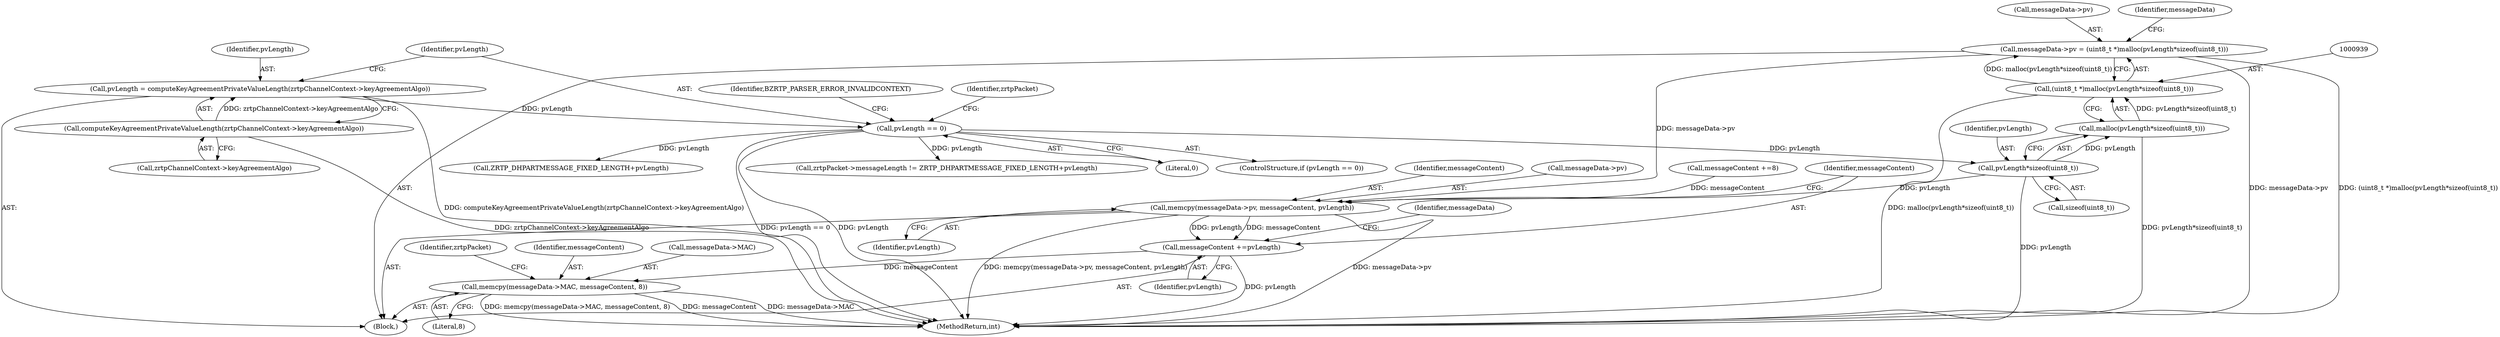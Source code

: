 digraph "0_bzrtp_bbb1e6e2f467ee4bd7b9a8c800e4f07343d7d99b@pointer" {
"1000934" [label="(Call,messageData->pv = (uint8_t *)malloc(pvLength*sizeof(uint8_t)))"];
"1000938" [label="(Call,(uint8_t *)malloc(pvLength*sizeof(uint8_t)))"];
"1000940" [label="(Call,malloc(pvLength*sizeof(uint8_t)))"];
"1000941" [label="(Call,pvLength*sizeof(uint8_t))"];
"1000910" [label="(Call,pvLength == 0)"];
"1000903" [label="(Call,pvLength = computeKeyAgreementPrivateValueLength(zrtpChannelContext->keyAgreementAlgo))"];
"1000905" [label="(Call,computeKeyAgreementPrivateValueLength(zrtpChannelContext->keyAgreementAlgo))"];
"1001252" [label="(Call,memcpy(messageData->pv, messageContent, pvLength))"];
"1001258" [label="(Call,messageContent +=pvLength)"];
"1001261" [label="(Call,memcpy(messageData->MAC, messageContent, 8))"];
"1001253" [label="(Call,messageData->pv)"];
"1000904" [label="(Identifier,pvLength)"];
"1001259" [label="(Identifier,messageContent)"];
"1001252" [label="(Call,memcpy(messageData->pv, messageContent, pvLength))"];
"1001261" [label="(Call,memcpy(messageData->MAC, messageContent, 8))"];
"1001258" [label="(Call,messageContent +=pvLength)"];
"1001249" [label="(Call,messageContent +=8)"];
"1000941" [label="(Call,pvLength*sizeof(uint8_t))"];
"1001262" [label="(Call,messageData->MAC)"];
"1000915" [label="(Identifier,BZRTP_PARSER_ERROR_INVALIDCONTEXT)"];
"1000905" [label="(Call,computeKeyAgreementPrivateValueLength(zrtpChannelContext->keyAgreementAlgo))"];
"1000919" [label="(Identifier,zrtpPacket)"];
"1000921" [label="(Call,ZRTP_DHPARTMESSAGE_FIXED_LENGTH+pvLength)"];
"1000910" [label="(Call,pvLength == 0)"];
"1000943" [label="(Call,sizeof(uint8_t))"];
"1000935" [label="(Call,messageData->pv)"];
"1000940" [label="(Call,malloc(pvLength*sizeof(uint8_t)))"];
"1000938" [label="(Call,(uint8_t *)malloc(pvLength*sizeof(uint8_t)))"];
"1000911" [label="(Identifier,pvLength)"];
"1000947" [label="(Identifier,messageData)"];
"1000917" [label="(Call,zrtpPacket->messageLength != ZRTP_DHPARTMESSAGE_FIXED_LENGTH+pvLength)"];
"1001269" [label="(Identifier,zrtpPacket)"];
"1000934" [label="(Call,messageData->pv = (uint8_t *)malloc(pvLength*sizeof(uint8_t)))"];
"1001265" [label="(Identifier,messageContent)"];
"1001257" [label="(Identifier,pvLength)"];
"1000900" [label="(Block,)"];
"1000909" [label="(ControlStructure,if (pvLength == 0))"];
"1001260" [label="(Identifier,pvLength)"];
"1000906" [label="(Call,zrtpChannelContext->keyAgreementAlgo)"];
"1001256" [label="(Identifier,messageContent)"];
"1000903" [label="(Call,pvLength = computeKeyAgreementPrivateValueLength(zrtpChannelContext->keyAgreementAlgo))"];
"1001263" [label="(Identifier,messageData)"];
"1000942" [label="(Identifier,pvLength)"];
"1001266" [label="(Literal,8)"];
"1001966" [label="(MethodReturn,int)"];
"1000912" [label="(Literal,0)"];
"1000934" -> "1000900"  [label="AST: "];
"1000934" -> "1000938"  [label="CFG: "];
"1000935" -> "1000934"  [label="AST: "];
"1000938" -> "1000934"  [label="AST: "];
"1000947" -> "1000934"  [label="CFG: "];
"1000934" -> "1001966"  [label="DDG: messageData->pv"];
"1000934" -> "1001966"  [label="DDG: (uint8_t *)malloc(pvLength*sizeof(uint8_t))"];
"1000938" -> "1000934"  [label="DDG: malloc(pvLength*sizeof(uint8_t))"];
"1000934" -> "1001252"  [label="DDG: messageData->pv"];
"1000938" -> "1000940"  [label="CFG: "];
"1000939" -> "1000938"  [label="AST: "];
"1000940" -> "1000938"  [label="AST: "];
"1000938" -> "1001966"  [label="DDG: malloc(pvLength*sizeof(uint8_t))"];
"1000940" -> "1000938"  [label="DDG: pvLength*sizeof(uint8_t)"];
"1000940" -> "1000941"  [label="CFG: "];
"1000941" -> "1000940"  [label="AST: "];
"1000940" -> "1001966"  [label="DDG: pvLength*sizeof(uint8_t)"];
"1000941" -> "1000940"  [label="DDG: pvLength"];
"1000941" -> "1000943"  [label="CFG: "];
"1000942" -> "1000941"  [label="AST: "];
"1000943" -> "1000941"  [label="AST: "];
"1000941" -> "1001966"  [label="DDG: pvLength"];
"1000910" -> "1000941"  [label="DDG: pvLength"];
"1000941" -> "1001252"  [label="DDG: pvLength"];
"1000910" -> "1000909"  [label="AST: "];
"1000910" -> "1000912"  [label="CFG: "];
"1000911" -> "1000910"  [label="AST: "];
"1000912" -> "1000910"  [label="AST: "];
"1000915" -> "1000910"  [label="CFG: "];
"1000919" -> "1000910"  [label="CFG: "];
"1000910" -> "1001966"  [label="DDG: pvLength"];
"1000910" -> "1001966"  [label="DDG: pvLength == 0"];
"1000903" -> "1000910"  [label="DDG: pvLength"];
"1000910" -> "1000917"  [label="DDG: pvLength"];
"1000910" -> "1000921"  [label="DDG: pvLength"];
"1000903" -> "1000900"  [label="AST: "];
"1000903" -> "1000905"  [label="CFG: "];
"1000904" -> "1000903"  [label="AST: "];
"1000905" -> "1000903"  [label="AST: "];
"1000911" -> "1000903"  [label="CFG: "];
"1000903" -> "1001966"  [label="DDG: computeKeyAgreementPrivateValueLength(zrtpChannelContext->keyAgreementAlgo)"];
"1000905" -> "1000903"  [label="DDG: zrtpChannelContext->keyAgreementAlgo"];
"1000905" -> "1000906"  [label="CFG: "];
"1000906" -> "1000905"  [label="AST: "];
"1000905" -> "1001966"  [label="DDG: zrtpChannelContext->keyAgreementAlgo"];
"1001252" -> "1000900"  [label="AST: "];
"1001252" -> "1001257"  [label="CFG: "];
"1001253" -> "1001252"  [label="AST: "];
"1001256" -> "1001252"  [label="AST: "];
"1001257" -> "1001252"  [label="AST: "];
"1001259" -> "1001252"  [label="CFG: "];
"1001252" -> "1001966"  [label="DDG: messageData->pv"];
"1001252" -> "1001966"  [label="DDG: memcpy(messageData->pv, messageContent, pvLength)"];
"1001249" -> "1001252"  [label="DDG: messageContent"];
"1001252" -> "1001258"  [label="DDG: pvLength"];
"1001252" -> "1001258"  [label="DDG: messageContent"];
"1001258" -> "1000900"  [label="AST: "];
"1001258" -> "1001260"  [label="CFG: "];
"1001259" -> "1001258"  [label="AST: "];
"1001260" -> "1001258"  [label="AST: "];
"1001263" -> "1001258"  [label="CFG: "];
"1001258" -> "1001966"  [label="DDG: pvLength"];
"1001258" -> "1001261"  [label="DDG: messageContent"];
"1001261" -> "1000900"  [label="AST: "];
"1001261" -> "1001266"  [label="CFG: "];
"1001262" -> "1001261"  [label="AST: "];
"1001265" -> "1001261"  [label="AST: "];
"1001266" -> "1001261"  [label="AST: "];
"1001269" -> "1001261"  [label="CFG: "];
"1001261" -> "1001966"  [label="DDG: messageContent"];
"1001261" -> "1001966"  [label="DDG: messageData->MAC"];
"1001261" -> "1001966"  [label="DDG: memcpy(messageData->MAC, messageContent, 8)"];
}
